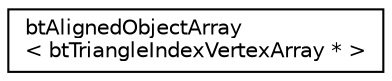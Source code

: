 digraph "Graphical Class Hierarchy"
{
  edge [fontname="Helvetica",fontsize="10",labelfontname="Helvetica",labelfontsize="10"];
  node [fontname="Helvetica",fontsize="10",shape=record];
  rankdir="LR";
  Node1 [label="btAlignedObjectArray\l\< btTriangleIndexVertexArray * \>",height=0.2,width=0.4,color="black", fillcolor="white", style="filled",URL="$classbt_aligned_object_array.html"];
}
